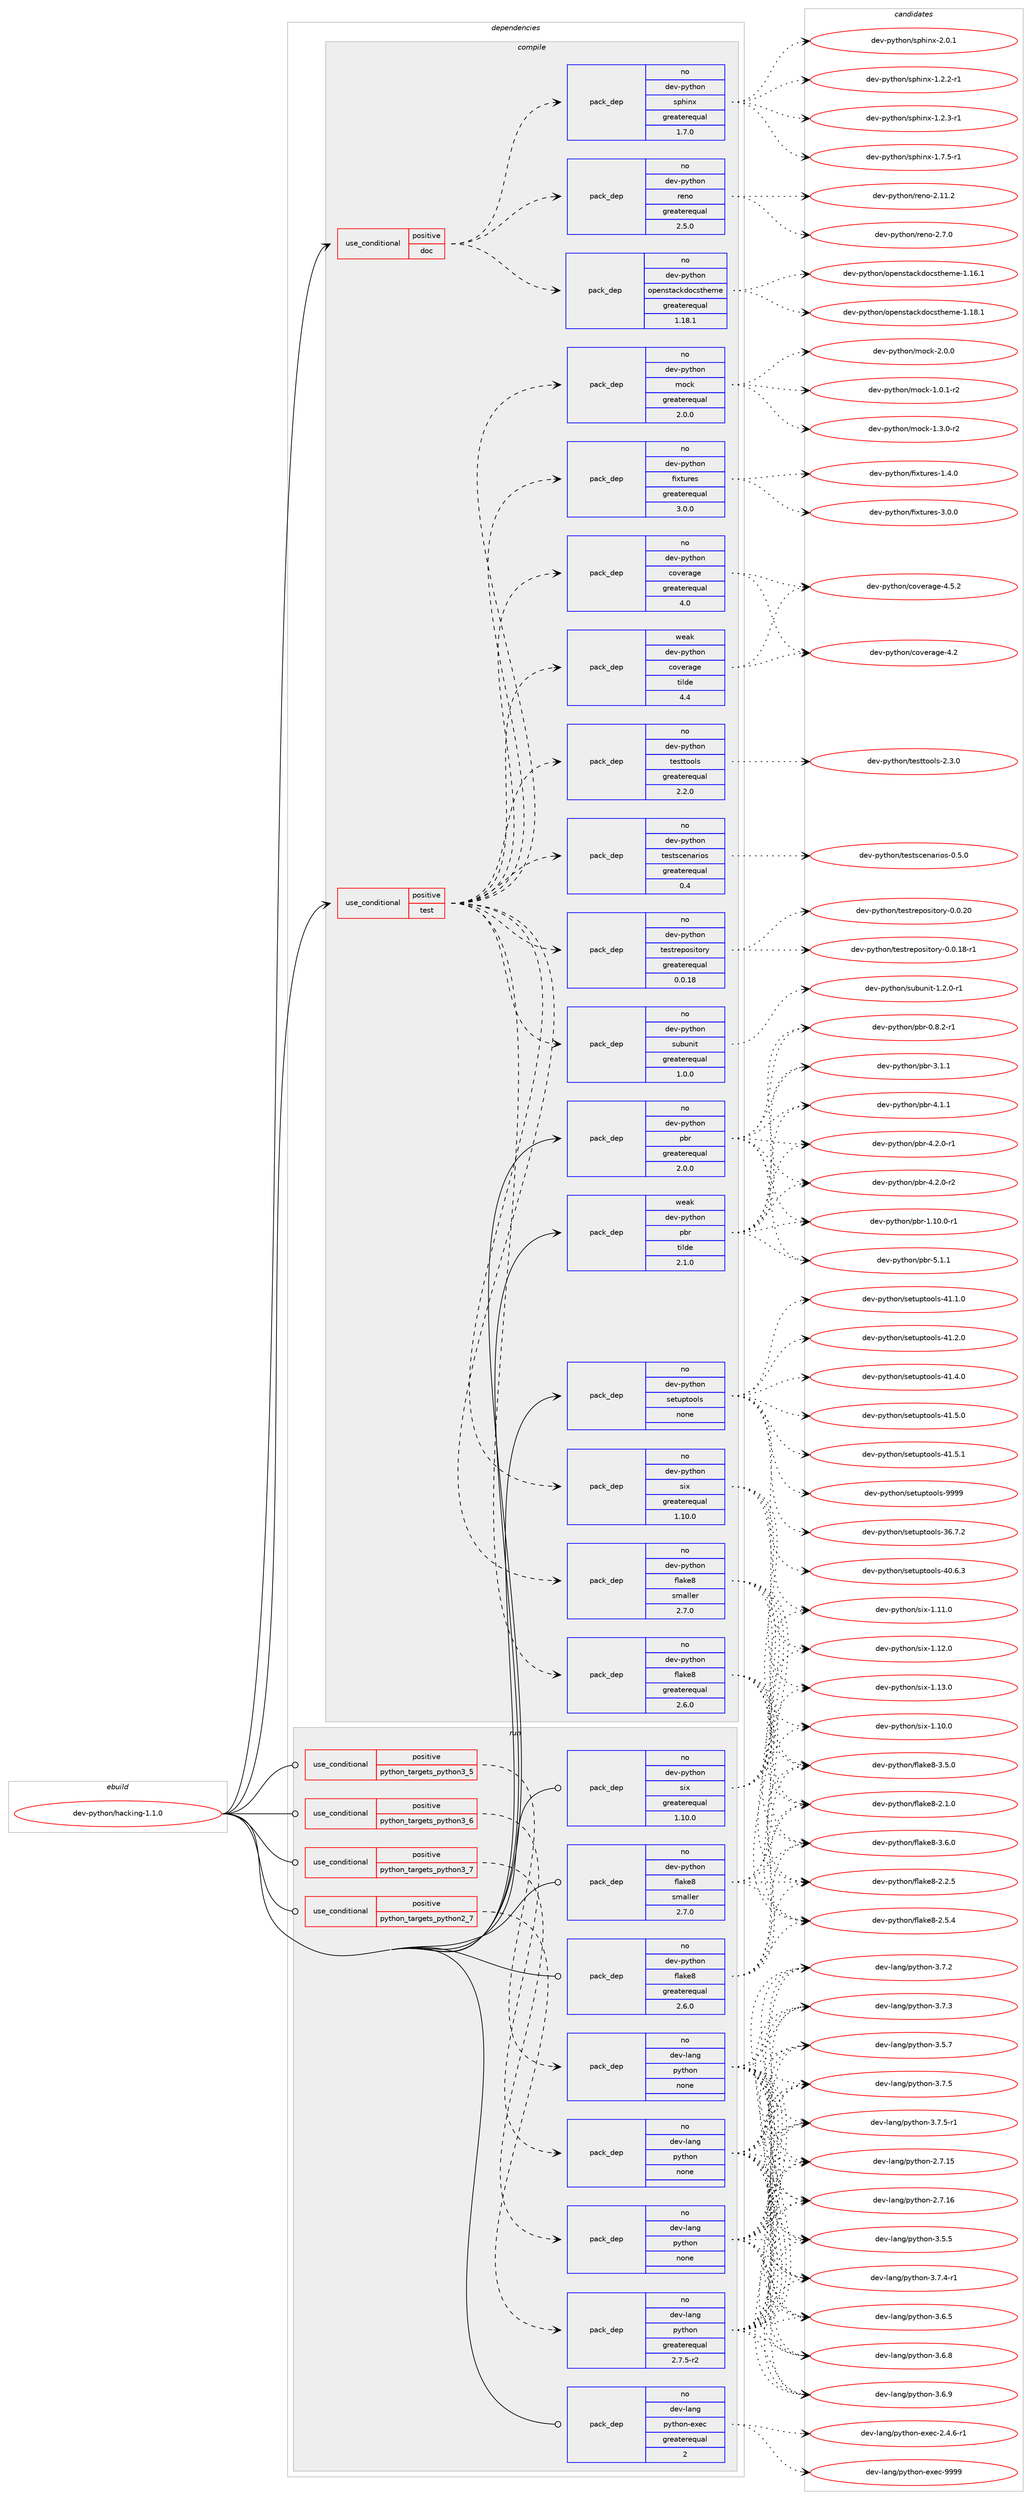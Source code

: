 digraph prolog {

# *************
# Graph options
# *************

newrank=true;
concentrate=true;
compound=true;
graph [rankdir=LR,fontname=Helvetica,fontsize=10,ranksep=1.5];#, ranksep=2.5, nodesep=0.2];
edge  [arrowhead=vee];
node  [fontname=Helvetica,fontsize=10];

# **********
# The ebuild
# **********

subgraph cluster_leftcol {
color=gray;
rank=same;
label=<<i>ebuild</i>>;
id [label="dev-python/hacking-1.1.0", color=red, width=4, href="../dev-python/hacking-1.1.0.svg"];
}

# ****************
# The dependencies
# ****************

subgraph cluster_midcol {
color=gray;
label=<<i>dependencies</i>>;
subgraph cluster_compile {
fillcolor="#eeeeee";
style=filled;
label=<<i>compile</i>>;
subgraph cond140422 {
dependency608217 [label=<<TABLE BORDER="0" CELLBORDER="1" CELLSPACING="0" CELLPADDING="4"><TR><TD ROWSPAN="3" CELLPADDING="10">use_conditional</TD></TR><TR><TD>positive</TD></TR><TR><TD>doc</TD></TR></TABLE>>, shape=none, color=red];
subgraph pack455996 {
dependency608218 [label=<<TABLE BORDER="0" CELLBORDER="1" CELLSPACING="0" CELLPADDING="4" WIDTH="220"><TR><TD ROWSPAN="6" CELLPADDING="30">pack_dep</TD></TR><TR><TD WIDTH="110">no</TD></TR><TR><TD>dev-python</TD></TR><TR><TD>sphinx</TD></TR><TR><TD>greaterequal</TD></TR><TR><TD>1.7.0</TD></TR></TABLE>>, shape=none, color=blue];
}
dependency608217:e -> dependency608218:w [weight=20,style="dashed",arrowhead="vee"];
subgraph pack455997 {
dependency608219 [label=<<TABLE BORDER="0" CELLBORDER="1" CELLSPACING="0" CELLPADDING="4" WIDTH="220"><TR><TD ROWSPAN="6" CELLPADDING="30">pack_dep</TD></TR><TR><TD WIDTH="110">no</TD></TR><TR><TD>dev-python</TD></TR><TR><TD>openstackdocstheme</TD></TR><TR><TD>greaterequal</TD></TR><TR><TD>1.18.1</TD></TR></TABLE>>, shape=none, color=blue];
}
dependency608217:e -> dependency608219:w [weight=20,style="dashed",arrowhead="vee"];
subgraph pack455998 {
dependency608220 [label=<<TABLE BORDER="0" CELLBORDER="1" CELLSPACING="0" CELLPADDING="4" WIDTH="220"><TR><TD ROWSPAN="6" CELLPADDING="30">pack_dep</TD></TR><TR><TD WIDTH="110">no</TD></TR><TR><TD>dev-python</TD></TR><TR><TD>reno</TD></TR><TR><TD>greaterequal</TD></TR><TR><TD>2.5.0</TD></TR></TABLE>>, shape=none, color=blue];
}
dependency608217:e -> dependency608220:w [weight=20,style="dashed",arrowhead="vee"];
}
id:e -> dependency608217:w [weight=20,style="solid",arrowhead="vee"];
subgraph cond140423 {
dependency608221 [label=<<TABLE BORDER="0" CELLBORDER="1" CELLSPACING="0" CELLPADDING="4"><TR><TD ROWSPAN="3" CELLPADDING="10">use_conditional</TD></TR><TR><TD>positive</TD></TR><TR><TD>test</TD></TR></TABLE>>, shape=none, color=red];
subgraph pack455999 {
dependency608222 [label=<<TABLE BORDER="0" CELLBORDER="1" CELLSPACING="0" CELLPADDING="4" WIDTH="220"><TR><TD ROWSPAN="6" CELLPADDING="30">pack_dep</TD></TR><TR><TD WIDTH="110">no</TD></TR><TR><TD>dev-python</TD></TR><TR><TD>coverage</TD></TR><TR><TD>greaterequal</TD></TR><TR><TD>4.0</TD></TR></TABLE>>, shape=none, color=blue];
}
dependency608221:e -> dependency608222:w [weight=20,style="dashed",arrowhead="vee"];
subgraph pack456000 {
dependency608223 [label=<<TABLE BORDER="0" CELLBORDER="1" CELLSPACING="0" CELLPADDING="4" WIDTH="220"><TR><TD ROWSPAN="6" CELLPADDING="30">pack_dep</TD></TR><TR><TD WIDTH="110">weak</TD></TR><TR><TD>dev-python</TD></TR><TR><TD>coverage</TD></TR><TR><TD>tilde</TD></TR><TR><TD>4.4</TD></TR></TABLE>>, shape=none, color=blue];
}
dependency608221:e -> dependency608223:w [weight=20,style="dashed",arrowhead="vee"];
subgraph pack456001 {
dependency608224 [label=<<TABLE BORDER="0" CELLBORDER="1" CELLSPACING="0" CELLPADDING="4" WIDTH="220"><TR><TD ROWSPAN="6" CELLPADDING="30">pack_dep</TD></TR><TR><TD WIDTH="110">no</TD></TR><TR><TD>dev-python</TD></TR><TR><TD>fixtures</TD></TR><TR><TD>greaterequal</TD></TR><TR><TD>3.0.0</TD></TR></TABLE>>, shape=none, color=blue];
}
dependency608221:e -> dependency608224:w [weight=20,style="dashed",arrowhead="vee"];
subgraph pack456002 {
dependency608225 [label=<<TABLE BORDER="0" CELLBORDER="1" CELLSPACING="0" CELLPADDING="4" WIDTH="220"><TR><TD ROWSPAN="6" CELLPADDING="30">pack_dep</TD></TR><TR><TD WIDTH="110">no</TD></TR><TR><TD>dev-python</TD></TR><TR><TD>mock</TD></TR><TR><TD>greaterequal</TD></TR><TR><TD>2.0.0</TD></TR></TABLE>>, shape=none, color=blue];
}
dependency608221:e -> dependency608225:w [weight=20,style="dashed",arrowhead="vee"];
subgraph pack456003 {
dependency608226 [label=<<TABLE BORDER="0" CELLBORDER="1" CELLSPACING="0" CELLPADDING="4" WIDTH="220"><TR><TD ROWSPAN="6" CELLPADDING="30">pack_dep</TD></TR><TR><TD WIDTH="110">no</TD></TR><TR><TD>dev-python</TD></TR><TR><TD>subunit</TD></TR><TR><TD>greaterequal</TD></TR><TR><TD>1.0.0</TD></TR></TABLE>>, shape=none, color=blue];
}
dependency608221:e -> dependency608226:w [weight=20,style="dashed",arrowhead="vee"];
subgraph pack456004 {
dependency608227 [label=<<TABLE BORDER="0" CELLBORDER="1" CELLSPACING="0" CELLPADDING="4" WIDTH="220"><TR><TD ROWSPAN="6" CELLPADDING="30">pack_dep</TD></TR><TR><TD WIDTH="110">no</TD></TR><TR><TD>dev-python</TD></TR><TR><TD>testrepository</TD></TR><TR><TD>greaterequal</TD></TR><TR><TD>0.0.18</TD></TR></TABLE>>, shape=none, color=blue];
}
dependency608221:e -> dependency608227:w [weight=20,style="dashed",arrowhead="vee"];
subgraph pack456005 {
dependency608228 [label=<<TABLE BORDER="0" CELLBORDER="1" CELLSPACING="0" CELLPADDING="4" WIDTH="220"><TR><TD ROWSPAN="6" CELLPADDING="30">pack_dep</TD></TR><TR><TD WIDTH="110">no</TD></TR><TR><TD>dev-python</TD></TR><TR><TD>testscenarios</TD></TR><TR><TD>greaterequal</TD></TR><TR><TD>0.4</TD></TR></TABLE>>, shape=none, color=blue];
}
dependency608221:e -> dependency608228:w [weight=20,style="dashed",arrowhead="vee"];
subgraph pack456006 {
dependency608229 [label=<<TABLE BORDER="0" CELLBORDER="1" CELLSPACING="0" CELLPADDING="4" WIDTH="220"><TR><TD ROWSPAN="6" CELLPADDING="30">pack_dep</TD></TR><TR><TD WIDTH="110">no</TD></TR><TR><TD>dev-python</TD></TR><TR><TD>testtools</TD></TR><TR><TD>greaterequal</TD></TR><TR><TD>2.2.0</TD></TR></TABLE>>, shape=none, color=blue];
}
dependency608221:e -> dependency608229:w [weight=20,style="dashed",arrowhead="vee"];
subgraph pack456007 {
dependency608230 [label=<<TABLE BORDER="0" CELLBORDER="1" CELLSPACING="0" CELLPADDING="4" WIDTH="220"><TR><TD ROWSPAN="6" CELLPADDING="30">pack_dep</TD></TR><TR><TD WIDTH="110">no</TD></TR><TR><TD>dev-python</TD></TR><TR><TD>flake8</TD></TR><TR><TD>greaterequal</TD></TR><TR><TD>2.6.0</TD></TR></TABLE>>, shape=none, color=blue];
}
dependency608221:e -> dependency608230:w [weight=20,style="dashed",arrowhead="vee"];
subgraph pack456008 {
dependency608231 [label=<<TABLE BORDER="0" CELLBORDER="1" CELLSPACING="0" CELLPADDING="4" WIDTH="220"><TR><TD ROWSPAN="6" CELLPADDING="30">pack_dep</TD></TR><TR><TD WIDTH="110">no</TD></TR><TR><TD>dev-python</TD></TR><TR><TD>flake8</TD></TR><TR><TD>smaller</TD></TR><TR><TD>2.7.0</TD></TR></TABLE>>, shape=none, color=blue];
}
dependency608221:e -> dependency608231:w [weight=20,style="dashed",arrowhead="vee"];
subgraph pack456009 {
dependency608232 [label=<<TABLE BORDER="0" CELLBORDER="1" CELLSPACING="0" CELLPADDING="4" WIDTH="220"><TR><TD ROWSPAN="6" CELLPADDING="30">pack_dep</TD></TR><TR><TD WIDTH="110">no</TD></TR><TR><TD>dev-python</TD></TR><TR><TD>six</TD></TR><TR><TD>greaterequal</TD></TR><TR><TD>1.10.0</TD></TR></TABLE>>, shape=none, color=blue];
}
dependency608221:e -> dependency608232:w [weight=20,style="dashed",arrowhead="vee"];
}
id:e -> dependency608221:w [weight=20,style="solid",arrowhead="vee"];
subgraph pack456010 {
dependency608233 [label=<<TABLE BORDER="0" CELLBORDER="1" CELLSPACING="0" CELLPADDING="4" WIDTH="220"><TR><TD ROWSPAN="6" CELLPADDING="30">pack_dep</TD></TR><TR><TD WIDTH="110">no</TD></TR><TR><TD>dev-python</TD></TR><TR><TD>pbr</TD></TR><TR><TD>greaterequal</TD></TR><TR><TD>2.0.0</TD></TR></TABLE>>, shape=none, color=blue];
}
id:e -> dependency608233:w [weight=20,style="solid",arrowhead="vee"];
subgraph pack456011 {
dependency608234 [label=<<TABLE BORDER="0" CELLBORDER="1" CELLSPACING="0" CELLPADDING="4" WIDTH="220"><TR><TD ROWSPAN="6" CELLPADDING="30">pack_dep</TD></TR><TR><TD WIDTH="110">no</TD></TR><TR><TD>dev-python</TD></TR><TR><TD>setuptools</TD></TR><TR><TD>none</TD></TR><TR><TD></TD></TR></TABLE>>, shape=none, color=blue];
}
id:e -> dependency608234:w [weight=20,style="solid",arrowhead="vee"];
subgraph pack456012 {
dependency608235 [label=<<TABLE BORDER="0" CELLBORDER="1" CELLSPACING="0" CELLPADDING="4" WIDTH="220"><TR><TD ROWSPAN="6" CELLPADDING="30">pack_dep</TD></TR><TR><TD WIDTH="110">weak</TD></TR><TR><TD>dev-python</TD></TR><TR><TD>pbr</TD></TR><TR><TD>tilde</TD></TR><TR><TD>2.1.0</TD></TR></TABLE>>, shape=none, color=blue];
}
id:e -> dependency608235:w [weight=20,style="solid",arrowhead="vee"];
}
subgraph cluster_compileandrun {
fillcolor="#eeeeee";
style=filled;
label=<<i>compile and run</i>>;
}
subgraph cluster_run {
fillcolor="#eeeeee";
style=filled;
label=<<i>run</i>>;
subgraph cond140424 {
dependency608236 [label=<<TABLE BORDER="0" CELLBORDER="1" CELLSPACING="0" CELLPADDING="4"><TR><TD ROWSPAN="3" CELLPADDING="10">use_conditional</TD></TR><TR><TD>positive</TD></TR><TR><TD>python_targets_python2_7</TD></TR></TABLE>>, shape=none, color=red];
subgraph pack456013 {
dependency608237 [label=<<TABLE BORDER="0" CELLBORDER="1" CELLSPACING="0" CELLPADDING="4" WIDTH="220"><TR><TD ROWSPAN="6" CELLPADDING="30">pack_dep</TD></TR><TR><TD WIDTH="110">no</TD></TR><TR><TD>dev-lang</TD></TR><TR><TD>python</TD></TR><TR><TD>greaterequal</TD></TR><TR><TD>2.7.5-r2</TD></TR></TABLE>>, shape=none, color=blue];
}
dependency608236:e -> dependency608237:w [weight=20,style="dashed",arrowhead="vee"];
}
id:e -> dependency608236:w [weight=20,style="solid",arrowhead="odot"];
subgraph cond140425 {
dependency608238 [label=<<TABLE BORDER="0" CELLBORDER="1" CELLSPACING="0" CELLPADDING="4"><TR><TD ROWSPAN="3" CELLPADDING="10">use_conditional</TD></TR><TR><TD>positive</TD></TR><TR><TD>python_targets_python3_5</TD></TR></TABLE>>, shape=none, color=red];
subgraph pack456014 {
dependency608239 [label=<<TABLE BORDER="0" CELLBORDER="1" CELLSPACING="0" CELLPADDING="4" WIDTH="220"><TR><TD ROWSPAN="6" CELLPADDING="30">pack_dep</TD></TR><TR><TD WIDTH="110">no</TD></TR><TR><TD>dev-lang</TD></TR><TR><TD>python</TD></TR><TR><TD>none</TD></TR><TR><TD></TD></TR></TABLE>>, shape=none, color=blue];
}
dependency608238:e -> dependency608239:w [weight=20,style="dashed",arrowhead="vee"];
}
id:e -> dependency608238:w [weight=20,style="solid",arrowhead="odot"];
subgraph cond140426 {
dependency608240 [label=<<TABLE BORDER="0" CELLBORDER="1" CELLSPACING="0" CELLPADDING="4"><TR><TD ROWSPAN="3" CELLPADDING="10">use_conditional</TD></TR><TR><TD>positive</TD></TR><TR><TD>python_targets_python3_6</TD></TR></TABLE>>, shape=none, color=red];
subgraph pack456015 {
dependency608241 [label=<<TABLE BORDER="0" CELLBORDER="1" CELLSPACING="0" CELLPADDING="4" WIDTH="220"><TR><TD ROWSPAN="6" CELLPADDING="30">pack_dep</TD></TR><TR><TD WIDTH="110">no</TD></TR><TR><TD>dev-lang</TD></TR><TR><TD>python</TD></TR><TR><TD>none</TD></TR><TR><TD></TD></TR></TABLE>>, shape=none, color=blue];
}
dependency608240:e -> dependency608241:w [weight=20,style="dashed",arrowhead="vee"];
}
id:e -> dependency608240:w [weight=20,style="solid",arrowhead="odot"];
subgraph cond140427 {
dependency608242 [label=<<TABLE BORDER="0" CELLBORDER="1" CELLSPACING="0" CELLPADDING="4"><TR><TD ROWSPAN="3" CELLPADDING="10">use_conditional</TD></TR><TR><TD>positive</TD></TR><TR><TD>python_targets_python3_7</TD></TR></TABLE>>, shape=none, color=red];
subgraph pack456016 {
dependency608243 [label=<<TABLE BORDER="0" CELLBORDER="1" CELLSPACING="0" CELLPADDING="4" WIDTH="220"><TR><TD ROWSPAN="6" CELLPADDING="30">pack_dep</TD></TR><TR><TD WIDTH="110">no</TD></TR><TR><TD>dev-lang</TD></TR><TR><TD>python</TD></TR><TR><TD>none</TD></TR><TR><TD></TD></TR></TABLE>>, shape=none, color=blue];
}
dependency608242:e -> dependency608243:w [weight=20,style="dashed",arrowhead="vee"];
}
id:e -> dependency608242:w [weight=20,style="solid",arrowhead="odot"];
subgraph pack456017 {
dependency608244 [label=<<TABLE BORDER="0" CELLBORDER="1" CELLSPACING="0" CELLPADDING="4" WIDTH="220"><TR><TD ROWSPAN="6" CELLPADDING="30">pack_dep</TD></TR><TR><TD WIDTH="110">no</TD></TR><TR><TD>dev-lang</TD></TR><TR><TD>python-exec</TD></TR><TR><TD>greaterequal</TD></TR><TR><TD>2</TD></TR></TABLE>>, shape=none, color=blue];
}
id:e -> dependency608244:w [weight=20,style="solid",arrowhead="odot"];
subgraph pack456018 {
dependency608245 [label=<<TABLE BORDER="0" CELLBORDER="1" CELLSPACING="0" CELLPADDING="4" WIDTH="220"><TR><TD ROWSPAN="6" CELLPADDING="30">pack_dep</TD></TR><TR><TD WIDTH="110">no</TD></TR><TR><TD>dev-python</TD></TR><TR><TD>flake8</TD></TR><TR><TD>greaterequal</TD></TR><TR><TD>2.6.0</TD></TR></TABLE>>, shape=none, color=blue];
}
id:e -> dependency608245:w [weight=20,style="solid",arrowhead="odot"];
subgraph pack456019 {
dependency608246 [label=<<TABLE BORDER="0" CELLBORDER="1" CELLSPACING="0" CELLPADDING="4" WIDTH="220"><TR><TD ROWSPAN="6" CELLPADDING="30">pack_dep</TD></TR><TR><TD WIDTH="110">no</TD></TR><TR><TD>dev-python</TD></TR><TR><TD>flake8</TD></TR><TR><TD>smaller</TD></TR><TR><TD>2.7.0</TD></TR></TABLE>>, shape=none, color=blue];
}
id:e -> dependency608246:w [weight=20,style="solid",arrowhead="odot"];
subgraph pack456020 {
dependency608247 [label=<<TABLE BORDER="0" CELLBORDER="1" CELLSPACING="0" CELLPADDING="4" WIDTH="220"><TR><TD ROWSPAN="6" CELLPADDING="30">pack_dep</TD></TR><TR><TD WIDTH="110">no</TD></TR><TR><TD>dev-python</TD></TR><TR><TD>six</TD></TR><TR><TD>greaterequal</TD></TR><TR><TD>1.10.0</TD></TR></TABLE>>, shape=none, color=blue];
}
id:e -> dependency608247:w [weight=20,style="solid",arrowhead="odot"];
}
}

# **************
# The candidates
# **************

subgraph cluster_choices {
rank=same;
color=gray;
label=<<i>candidates</i>>;

subgraph choice455996 {
color=black;
nodesep=1;
choice10010111845112121116104111110471151121041051101204549465046504511449 [label="dev-python/sphinx-1.2.2-r1", color=red, width=4,href="../dev-python/sphinx-1.2.2-r1.svg"];
choice10010111845112121116104111110471151121041051101204549465046514511449 [label="dev-python/sphinx-1.2.3-r1", color=red, width=4,href="../dev-python/sphinx-1.2.3-r1.svg"];
choice10010111845112121116104111110471151121041051101204549465546534511449 [label="dev-python/sphinx-1.7.5-r1", color=red, width=4,href="../dev-python/sphinx-1.7.5-r1.svg"];
choice1001011184511212111610411111047115112104105110120455046484649 [label="dev-python/sphinx-2.0.1", color=red, width=4,href="../dev-python/sphinx-2.0.1.svg"];
dependency608218:e -> choice10010111845112121116104111110471151121041051101204549465046504511449:w [style=dotted,weight="100"];
dependency608218:e -> choice10010111845112121116104111110471151121041051101204549465046514511449:w [style=dotted,weight="100"];
dependency608218:e -> choice10010111845112121116104111110471151121041051101204549465546534511449:w [style=dotted,weight="100"];
dependency608218:e -> choice1001011184511212111610411111047115112104105110120455046484649:w [style=dotted,weight="100"];
}
subgraph choice455997 {
color=black;
nodesep=1;
choice100101118451121211161041111104711111210111011511697991071001119911511610410110910145494649544649 [label="dev-python/openstackdocstheme-1.16.1", color=red, width=4,href="../dev-python/openstackdocstheme-1.16.1.svg"];
choice100101118451121211161041111104711111210111011511697991071001119911511610410110910145494649564649 [label="dev-python/openstackdocstheme-1.18.1", color=red, width=4,href="../dev-python/openstackdocstheme-1.18.1.svg"];
dependency608219:e -> choice100101118451121211161041111104711111210111011511697991071001119911511610410110910145494649544649:w [style=dotted,weight="100"];
dependency608219:e -> choice100101118451121211161041111104711111210111011511697991071001119911511610410110910145494649564649:w [style=dotted,weight="100"];
}
subgraph choice455998 {
color=black;
nodesep=1;
choice100101118451121211161041111104711410111011145504649494650 [label="dev-python/reno-2.11.2", color=red, width=4,href="../dev-python/reno-2.11.2.svg"];
choice1001011184511212111610411111047114101110111455046554648 [label="dev-python/reno-2.7.0", color=red, width=4,href="../dev-python/reno-2.7.0.svg"];
dependency608220:e -> choice100101118451121211161041111104711410111011145504649494650:w [style=dotted,weight="100"];
dependency608220:e -> choice1001011184511212111610411111047114101110111455046554648:w [style=dotted,weight="100"];
}
subgraph choice455999 {
color=black;
nodesep=1;
choice1001011184511212111610411111047991111181011149710310145524650 [label="dev-python/coverage-4.2", color=red, width=4,href="../dev-python/coverage-4.2.svg"];
choice10010111845112121116104111110479911111810111497103101455246534650 [label="dev-python/coverage-4.5.2", color=red, width=4,href="../dev-python/coverage-4.5.2.svg"];
dependency608222:e -> choice1001011184511212111610411111047991111181011149710310145524650:w [style=dotted,weight="100"];
dependency608222:e -> choice10010111845112121116104111110479911111810111497103101455246534650:w [style=dotted,weight="100"];
}
subgraph choice456000 {
color=black;
nodesep=1;
choice1001011184511212111610411111047991111181011149710310145524650 [label="dev-python/coverage-4.2", color=red, width=4,href="../dev-python/coverage-4.2.svg"];
choice10010111845112121116104111110479911111810111497103101455246534650 [label="dev-python/coverage-4.5.2", color=red, width=4,href="../dev-python/coverage-4.5.2.svg"];
dependency608223:e -> choice1001011184511212111610411111047991111181011149710310145524650:w [style=dotted,weight="100"];
dependency608223:e -> choice10010111845112121116104111110479911111810111497103101455246534650:w [style=dotted,weight="100"];
}
subgraph choice456001 {
color=black;
nodesep=1;
choice1001011184511212111610411111047102105120116117114101115454946524648 [label="dev-python/fixtures-1.4.0", color=red, width=4,href="../dev-python/fixtures-1.4.0.svg"];
choice1001011184511212111610411111047102105120116117114101115455146484648 [label="dev-python/fixtures-3.0.0", color=red, width=4,href="../dev-python/fixtures-3.0.0.svg"];
dependency608224:e -> choice1001011184511212111610411111047102105120116117114101115454946524648:w [style=dotted,weight="100"];
dependency608224:e -> choice1001011184511212111610411111047102105120116117114101115455146484648:w [style=dotted,weight="100"];
}
subgraph choice456002 {
color=black;
nodesep=1;
choice1001011184511212111610411111047109111991074549464846494511450 [label="dev-python/mock-1.0.1-r2", color=red, width=4,href="../dev-python/mock-1.0.1-r2.svg"];
choice1001011184511212111610411111047109111991074549465146484511450 [label="dev-python/mock-1.3.0-r2", color=red, width=4,href="../dev-python/mock-1.3.0-r2.svg"];
choice100101118451121211161041111104710911199107455046484648 [label="dev-python/mock-2.0.0", color=red, width=4,href="../dev-python/mock-2.0.0.svg"];
dependency608225:e -> choice1001011184511212111610411111047109111991074549464846494511450:w [style=dotted,weight="100"];
dependency608225:e -> choice1001011184511212111610411111047109111991074549465146484511450:w [style=dotted,weight="100"];
dependency608225:e -> choice100101118451121211161041111104710911199107455046484648:w [style=dotted,weight="100"];
}
subgraph choice456003 {
color=black;
nodesep=1;
choice1001011184511212111610411111047115117981171101051164549465046484511449 [label="dev-python/subunit-1.2.0-r1", color=red, width=4,href="../dev-python/subunit-1.2.0-r1.svg"];
dependency608226:e -> choice1001011184511212111610411111047115117981171101051164549465046484511449:w [style=dotted,weight="100"];
}
subgraph choice456004 {
color=black;
nodesep=1;
choice1001011184511212111610411111047116101115116114101112111115105116111114121454846484649564511449 [label="dev-python/testrepository-0.0.18-r1", color=red, width=4,href="../dev-python/testrepository-0.0.18-r1.svg"];
choice100101118451121211161041111104711610111511611410111211111510511611111412145484648465048 [label="dev-python/testrepository-0.0.20", color=red, width=4,href="../dev-python/testrepository-0.0.20.svg"];
dependency608227:e -> choice1001011184511212111610411111047116101115116114101112111115105116111114121454846484649564511449:w [style=dotted,weight="100"];
dependency608227:e -> choice100101118451121211161041111104711610111511611410111211111510511611111412145484648465048:w [style=dotted,weight="100"];
}
subgraph choice456005 {
color=black;
nodesep=1;
choice10010111845112121116104111110471161011151161159910111097114105111115454846534648 [label="dev-python/testscenarios-0.5.0", color=red, width=4,href="../dev-python/testscenarios-0.5.0.svg"];
dependency608228:e -> choice10010111845112121116104111110471161011151161159910111097114105111115454846534648:w [style=dotted,weight="100"];
}
subgraph choice456006 {
color=black;
nodesep=1;
choice1001011184511212111610411111047116101115116116111111108115455046514648 [label="dev-python/testtools-2.3.0", color=red, width=4,href="../dev-python/testtools-2.3.0.svg"];
dependency608229:e -> choice1001011184511212111610411111047116101115116116111111108115455046514648:w [style=dotted,weight="100"];
}
subgraph choice456007 {
color=black;
nodesep=1;
choice10010111845112121116104111110471021089710710156455046494648 [label="dev-python/flake8-2.1.0", color=red, width=4,href="../dev-python/flake8-2.1.0.svg"];
choice10010111845112121116104111110471021089710710156455046504653 [label="dev-python/flake8-2.2.5", color=red, width=4,href="../dev-python/flake8-2.2.5.svg"];
choice10010111845112121116104111110471021089710710156455046534652 [label="dev-python/flake8-2.5.4", color=red, width=4,href="../dev-python/flake8-2.5.4.svg"];
choice10010111845112121116104111110471021089710710156455146534648 [label="dev-python/flake8-3.5.0", color=red, width=4,href="../dev-python/flake8-3.5.0.svg"];
choice10010111845112121116104111110471021089710710156455146544648 [label="dev-python/flake8-3.6.0", color=red, width=4,href="../dev-python/flake8-3.6.0.svg"];
dependency608230:e -> choice10010111845112121116104111110471021089710710156455046494648:w [style=dotted,weight="100"];
dependency608230:e -> choice10010111845112121116104111110471021089710710156455046504653:w [style=dotted,weight="100"];
dependency608230:e -> choice10010111845112121116104111110471021089710710156455046534652:w [style=dotted,weight="100"];
dependency608230:e -> choice10010111845112121116104111110471021089710710156455146534648:w [style=dotted,weight="100"];
dependency608230:e -> choice10010111845112121116104111110471021089710710156455146544648:w [style=dotted,weight="100"];
}
subgraph choice456008 {
color=black;
nodesep=1;
choice10010111845112121116104111110471021089710710156455046494648 [label="dev-python/flake8-2.1.0", color=red, width=4,href="../dev-python/flake8-2.1.0.svg"];
choice10010111845112121116104111110471021089710710156455046504653 [label="dev-python/flake8-2.2.5", color=red, width=4,href="../dev-python/flake8-2.2.5.svg"];
choice10010111845112121116104111110471021089710710156455046534652 [label="dev-python/flake8-2.5.4", color=red, width=4,href="../dev-python/flake8-2.5.4.svg"];
choice10010111845112121116104111110471021089710710156455146534648 [label="dev-python/flake8-3.5.0", color=red, width=4,href="../dev-python/flake8-3.5.0.svg"];
choice10010111845112121116104111110471021089710710156455146544648 [label="dev-python/flake8-3.6.0", color=red, width=4,href="../dev-python/flake8-3.6.0.svg"];
dependency608231:e -> choice10010111845112121116104111110471021089710710156455046494648:w [style=dotted,weight="100"];
dependency608231:e -> choice10010111845112121116104111110471021089710710156455046504653:w [style=dotted,weight="100"];
dependency608231:e -> choice10010111845112121116104111110471021089710710156455046534652:w [style=dotted,weight="100"];
dependency608231:e -> choice10010111845112121116104111110471021089710710156455146534648:w [style=dotted,weight="100"];
dependency608231:e -> choice10010111845112121116104111110471021089710710156455146544648:w [style=dotted,weight="100"];
}
subgraph choice456009 {
color=black;
nodesep=1;
choice100101118451121211161041111104711510512045494649484648 [label="dev-python/six-1.10.0", color=red, width=4,href="../dev-python/six-1.10.0.svg"];
choice100101118451121211161041111104711510512045494649494648 [label="dev-python/six-1.11.0", color=red, width=4,href="../dev-python/six-1.11.0.svg"];
choice100101118451121211161041111104711510512045494649504648 [label="dev-python/six-1.12.0", color=red, width=4,href="../dev-python/six-1.12.0.svg"];
choice100101118451121211161041111104711510512045494649514648 [label="dev-python/six-1.13.0", color=red, width=4,href="../dev-python/six-1.13.0.svg"];
dependency608232:e -> choice100101118451121211161041111104711510512045494649484648:w [style=dotted,weight="100"];
dependency608232:e -> choice100101118451121211161041111104711510512045494649494648:w [style=dotted,weight="100"];
dependency608232:e -> choice100101118451121211161041111104711510512045494649504648:w [style=dotted,weight="100"];
dependency608232:e -> choice100101118451121211161041111104711510512045494649514648:w [style=dotted,weight="100"];
}
subgraph choice456010 {
color=black;
nodesep=1;
choice1001011184511212111610411111047112981144548465646504511449 [label="dev-python/pbr-0.8.2-r1", color=red, width=4,href="../dev-python/pbr-0.8.2-r1.svg"];
choice100101118451121211161041111104711298114454946494846484511449 [label="dev-python/pbr-1.10.0-r1", color=red, width=4,href="../dev-python/pbr-1.10.0-r1.svg"];
choice100101118451121211161041111104711298114455146494649 [label="dev-python/pbr-3.1.1", color=red, width=4,href="../dev-python/pbr-3.1.1.svg"];
choice100101118451121211161041111104711298114455246494649 [label="dev-python/pbr-4.1.1", color=red, width=4,href="../dev-python/pbr-4.1.1.svg"];
choice1001011184511212111610411111047112981144552465046484511449 [label="dev-python/pbr-4.2.0-r1", color=red, width=4,href="../dev-python/pbr-4.2.0-r1.svg"];
choice1001011184511212111610411111047112981144552465046484511450 [label="dev-python/pbr-4.2.0-r2", color=red, width=4,href="../dev-python/pbr-4.2.0-r2.svg"];
choice100101118451121211161041111104711298114455346494649 [label="dev-python/pbr-5.1.1", color=red, width=4,href="../dev-python/pbr-5.1.1.svg"];
dependency608233:e -> choice1001011184511212111610411111047112981144548465646504511449:w [style=dotted,weight="100"];
dependency608233:e -> choice100101118451121211161041111104711298114454946494846484511449:w [style=dotted,weight="100"];
dependency608233:e -> choice100101118451121211161041111104711298114455146494649:w [style=dotted,weight="100"];
dependency608233:e -> choice100101118451121211161041111104711298114455246494649:w [style=dotted,weight="100"];
dependency608233:e -> choice1001011184511212111610411111047112981144552465046484511449:w [style=dotted,weight="100"];
dependency608233:e -> choice1001011184511212111610411111047112981144552465046484511450:w [style=dotted,weight="100"];
dependency608233:e -> choice100101118451121211161041111104711298114455346494649:w [style=dotted,weight="100"];
}
subgraph choice456011 {
color=black;
nodesep=1;
choice100101118451121211161041111104711510111611711211611111110811545515446554650 [label="dev-python/setuptools-36.7.2", color=red, width=4,href="../dev-python/setuptools-36.7.2.svg"];
choice100101118451121211161041111104711510111611711211611111110811545524846544651 [label="dev-python/setuptools-40.6.3", color=red, width=4,href="../dev-python/setuptools-40.6.3.svg"];
choice100101118451121211161041111104711510111611711211611111110811545524946494648 [label="dev-python/setuptools-41.1.0", color=red, width=4,href="../dev-python/setuptools-41.1.0.svg"];
choice100101118451121211161041111104711510111611711211611111110811545524946504648 [label="dev-python/setuptools-41.2.0", color=red, width=4,href="../dev-python/setuptools-41.2.0.svg"];
choice100101118451121211161041111104711510111611711211611111110811545524946524648 [label="dev-python/setuptools-41.4.0", color=red, width=4,href="../dev-python/setuptools-41.4.0.svg"];
choice100101118451121211161041111104711510111611711211611111110811545524946534648 [label="dev-python/setuptools-41.5.0", color=red, width=4,href="../dev-python/setuptools-41.5.0.svg"];
choice100101118451121211161041111104711510111611711211611111110811545524946534649 [label="dev-python/setuptools-41.5.1", color=red, width=4,href="../dev-python/setuptools-41.5.1.svg"];
choice10010111845112121116104111110471151011161171121161111111081154557575757 [label="dev-python/setuptools-9999", color=red, width=4,href="../dev-python/setuptools-9999.svg"];
dependency608234:e -> choice100101118451121211161041111104711510111611711211611111110811545515446554650:w [style=dotted,weight="100"];
dependency608234:e -> choice100101118451121211161041111104711510111611711211611111110811545524846544651:w [style=dotted,weight="100"];
dependency608234:e -> choice100101118451121211161041111104711510111611711211611111110811545524946494648:w [style=dotted,weight="100"];
dependency608234:e -> choice100101118451121211161041111104711510111611711211611111110811545524946504648:w [style=dotted,weight="100"];
dependency608234:e -> choice100101118451121211161041111104711510111611711211611111110811545524946524648:w [style=dotted,weight="100"];
dependency608234:e -> choice100101118451121211161041111104711510111611711211611111110811545524946534648:w [style=dotted,weight="100"];
dependency608234:e -> choice100101118451121211161041111104711510111611711211611111110811545524946534649:w [style=dotted,weight="100"];
dependency608234:e -> choice10010111845112121116104111110471151011161171121161111111081154557575757:w [style=dotted,weight="100"];
}
subgraph choice456012 {
color=black;
nodesep=1;
choice1001011184511212111610411111047112981144548465646504511449 [label="dev-python/pbr-0.8.2-r1", color=red, width=4,href="../dev-python/pbr-0.8.2-r1.svg"];
choice100101118451121211161041111104711298114454946494846484511449 [label="dev-python/pbr-1.10.0-r1", color=red, width=4,href="../dev-python/pbr-1.10.0-r1.svg"];
choice100101118451121211161041111104711298114455146494649 [label="dev-python/pbr-3.1.1", color=red, width=4,href="../dev-python/pbr-3.1.1.svg"];
choice100101118451121211161041111104711298114455246494649 [label="dev-python/pbr-4.1.1", color=red, width=4,href="../dev-python/pbr-4.1.1.svg"];
choice1001011184511212111610411111047112981144552465046484511449 [label="dev-python/pbr-4.2.0-r1", color=red, width=4,href="../dev-python/pbr-4.2.0-r1.svg"];
choice1001011184511212111610411111047112981144552465046484511450 [label="dev-python/pbr-4.2.0-r2", color=red, width=4,href="../dev-python/pbr-4.2.0-r2.svg"];
choice100101118451121211161041111104711298114455346494649 [label="dev-python/pbr-5.1.1", color=red, width=4,href="../dev-python/pbr-5.1.1.svg"];
dependency608235:e -> choice1001011184511212111610411111047112981144548465646504511449:w [style=dotted,weight="100"];
dependency608235:e -> choice100101118451121211161041111104711298114454946494846484511449:w [style=dotted,weight="100"];
dependency608235:e -> choice100101118451121211161041111104711298114455146494649:w [style=dotted,weight="100"];
dependency608235:e -> choice100101118451121211161041111104711298114455246494649:w [style=dotted,weight="100"];
dependency608235:e -> choice1001011184511212111610411111047112981144552465046484511449:w [style=dotted,weight="100"];
dependency608235:e -> choice1001011184511212111610411111047112981144552465046484511450:w [style=dotted,weight="100"];
dependency608235:e -> choice100101118451121211161041111104711298114455346494649:w [style=dotted,weight="100"];
}
subgraph choice456013 {
color=black;
nodesep=1;
choice10010111845108971101034711212111610411111045504655464953 [label="dev-lang/python-2.7.15", color=red, width=4,href="../dev-lang/python-2.7.15.svg"];
choice10010111845108971101034711212111610411111045504655464954 [label="dev-lang/python-2.7.16", color=red, width=4,href="../dev-lang/python-2.7.16.svg"];
choice100101118451089711010347112121116104111110455146534653 [label="dev-lang/python-3.5.5", color=red, width=4,href="../dev-lang/python-3.5.5.svg"];
choice100101118451089711010347112121116104111110455146534655 [label="dev-lang/python-3.5.7", color=red, width=4,href="../dev-lang/python-3.5.7.svg"];
choice100101118451089711010347112121116104111110455146544653 [label="dev-lang/python-3.6.5", color=red, width=4,href="../dev-lang/python-3.6.5.svg"];
choice100101118451089711010347112121116104111110455146544656 [label="dev-lang/python-3.6.8", color=red, width=4,href="../dev-lang/python-3.6.8.svg"];
choice100101118451089711010347112121116104111110455146544657 [label="dev-lang/python-3.6.9", color=red, width=4,href="../dev-lang/python-3.6.9.svg"];
choice100101118451089711010347112121116104111110455146554650 [label="dev-lang/python-3.7.2", color=red, width=4,href="../dev-lang/python-3.7.2.svg"];
choice100101118451089711010347112121116104111110455146554651 [label="dev-lang/python-3.7.3", color=red, width=4,href="../dev-lang/python-3.7.3.svg"];
choice1001011184510897110103471121211161041111104551465546524511449 [label="dev-lang/python-3.7.4-r1", color=red, width=4,href="../dev-lang/python-3.7.4-r1.svg"];
choice100101118451089711010347112121116104111110455146554653 [label="dev-lang/python-3.7.5", color=red, width=4,href="../dev-lang/python-3.7.5.svg"];
choice1001011184510897110103471121211161041111104551465546534511449 [label="dev-lang/python-3.7.5-r1", color=red, width=4,href="../dev-lang/python-3.7.5-r1.svg"];
dependency608237:e -> choice10010111845108971101034711212111610411111045504655464953:w [style=dotted,weight="100"];
dependency608237:e -> choice10010111845108971101034711212111610411111045504655464954:w [style=dotted,weight="100"];
dependency608237:e -> choice100101118451089711010347112121116104111110455146534653:w [style=dotted,weight="100"];
dependency608237:e -> choice100101118451089711010347112121116104111110455146534655:w [style=dotted,weight="100"];
dependency608237:e -> choice100101118451089711010347112121116104111110455146544653:w [style=dotted,weight="100"];
dependency608237:e -> choice100101118451089711010347112121116104111110455146544656:w [style=dotted,weight="100"];
dependency608237:e -> choice100101118451089711010347112121116104111110455146544657:w [style=dotted,weight="100"];
dependency608237:e -> choice100101118451089711010347112121116104111110455146554650:w [style=dotted,weight="100"];
dependency608237:e -> choice100101118451089711010347112121116104111110455146554651:w [style=dotted,weight="100"];
dependency608237:e -> choice1001011184510897110103471121211161041111104551465546524511449:w [style=dotted,weight="100"];
dependency608237:e -> choice100101118451089711010347112121116104111110455146554653:w [style=dotted,weight="100"];
dependency608237:e -> choice1001011184510897110103471121211161041111104551465546534511449:w [style=dotted,weight="100"];
}
subgraph choice456014 {
color=black;
nodesep=1;
choice10010111845108971101034711212111610411111045504655464953 [label="dev-lang/python-2.7.15", color=red, width=4,href="../dev-lang/python-2.7.15.svg"];
choice10010111845108971101034711212111610411111045504655464954 [label="dev-lang/python-2.7.16", color=red, width=4,href="../dev-lang/python-2.7.16.svg"];
choice100101118451089711010347112121116104111110455146534653 [label="dev-lang/python-3.5.5", color=red, width=4,href="../dev-lang/python-3.5.5.svg"];
choice100101118451089711010347112121116104111110455146534655 [label="dev-lang/python-3.5.7", color=red, width=4,href="../dev-lang/python-3.5.7.svg"];
choice100101118451089711010347112121116104111110455146544653 [label="dev-lang/python-3.6.5", color=red, width=4,href="../dev-lang/python-3.6.5.svg"];
choice100101118451089711010347112121116104111110455146544656 [label="dev-lang/python-3.6.8", color=red, width=4,href="../dev-lang/python-3.6.8.svg"];
choice100101118451089711010347112121116104111110455146544657 [label="dev-lang/python-3.6.9", color=red, width=4,href="../dev-lang/python-3.6.9.svg"];
choice100101118451089711010347112121116104111110455146554650 [label="dev-lang/python-3.7.2", color=red, width=4,href="../dev-lang/python-3.7.2.svg"];
choice100101118451089711010347112121116104111110455146554651 [label="dev-lang/python-3.7.3", color=red, width=4,href="../dev-lang/python-3.7.3.svg"];
choice1001011184510897110103471121211161041111104551465546524511449 [label="dev-lang/python-3.7.4-r1", color=red, width=4,href="../dev-lang/python-3.7.4-r1.svg"];
choice100101118451089711010347112121116104111110455146554653 [label="dev-lang/python-3.7.5", color=red, width=4,href="../dev-lang/python-3.7.5.svg"];
choice1001011184510897110103471121211161041111104551465546534511449 [label="dev-lang/python-3.7.5-r1", color=red, width=4,href="../dev-lang/python-3.7.5-r1.svg"];
dependency608239:e -> choice10010111845108971101034711212111610411111045504655464953:w [style=dotted,weight="100"];
dependency608239:e -> choice10010111845108971101034711212111610411111045504655464954:w [style=dotted,weight="100"];
dependency608239:e -> choice100101118451089711010347112121116104111110455146534653:w [style=dotted,weight="100"];
dependency608239:e -> choice100101118451089711010347112121116104111110455146534655:w [style=dotted,weight="100"];
dependency608239:e -> choice100101118451089711010347112121116104111110455146544653:w [style=dotted,weight="100"];
dependency608239:e -> choice100101118451089711010347112121116104111110455146544656:w [style=dotted,weight="100"];
dependency608239:e -> choice100101118451089711010347112121116104111110455146544657:w [style=dotted,weight="100"];
dependency608239:e -> choice100101118451089711010347112121116104111110455146554650:w [style=dotted,weight="100"];
dependency608239:e -> choice100101118451089711010347112121116104111110455146554651:w [style=dotted,weight="100"];
dependency608239:e -> choice1001011184510897110103471121211161041111104551465546524511449:w [style=dotted,weight="100"];
dependency608239:e -> choice100101118451089711010347112121116104111110455146554653:w [style=dotted,weight="100"];
dependency608239:e -> choice1001011184510897110103471121211161041111104551465546534511449:w [style=dotted,weight="100"];
}
subgraph choice456015 {
color=black;
nodesep=1;
choice10010111845108971101034711212111610411111045504655464953 [label="dev-lang/python-2.7.15", color=red, width=4,href="../dev-lang/python-2.7.15.svg"];
choice10010111845108971101034711212111610411111045504655464954 [label="dev-lang/python-2.7.16", color=red, width=4,href="../dev-lang/python-2.7.16.svg"];
choice100101118451089711010347112121116104111110455146534653 [label="dev-lang/python-3.5.5", color=red, width=4,href="../dev-lang/python-3.5.5.svg"];
choice100101118451089711010347112121116104111110455146534655 [label="dev-lang/python-3.5.7", color=red, width=4,href="../dev-lang/python-3.5.7.svg"];
choice100101118451089711010347112121116104111110455146544653 [label="dev-lang/python-3.6.5", color=red, width=4,href="../dev-lang/python-3.6.5.svg"];
choice100101118451089711010347112121116104111110455146544656 [label="dev-lang/python-3.6.8", color=red, width=4,href="../dev-lang/python-3.6.8.svg"];
choice100101118451089711010347112121116104111110455146544657 [label="dev-lang/python-3.6.9", color=red, width=4,href="../dev-lang/python-3.6.9.svg"];
choice100101118451089711010347112121116104111110455146554650 [label="dev-lang/python-3.7.2", color=red, width=4,href="../dev-lang/python-3.7.2.svg"];
choice100101118451089711010347112121116104111110455146554651 [label="dev-lang/python-3.7.3", color=red, width=4,href="../dev-lang/python-3.7.3.svg"];
choice1001011184510897110103471121211161041111104551465546524511449 [label="dev-lang/python-3.7.4-r1", color=red, width=4,href="../dev-lang/python-3.7.4-r1.svg"];
choice100101118451089711010347112121116104111110455146554653 [label="dev-lang/python-3.7.5", color=red, width=4,href="../dev-lang/python-3.7.5.svg"];
choice1001011184510897110103471121211161041111104551465546534511449 [label="dev-lang/python-3.7.5-r1", color=red, width=4,href="../dev-lang/python-3.7.5-r1.svg"];
dependency608241:e -> choice10010111845108971101034711212111610411111045504655464953:w [style=dotted,weight="100"];
dependency608241:e -> choice10010111845108971101034711212111610411111045504655464954:w [style=dotted,weight="100"];
dependency608241:e -> choice100101118451089711010347112121116104111110455146534653:w [style=dotted,weight="100"];
dependency608241:e -> choice100101118451089711010347112121116104111110455146534655:w [style=dotted,weight="100"];
dependency608241:e -> choice100101118451089711010347112121116104111110455146544653:w [style=dotted,weight="100"];
dependency608241:e -> choice100101118451089711010347112121116104111110455146544656:w [style=dotted,weight="100"];
dependency608241:e -> choice100101118451089711010347112121116104111110455146544657:w [style=dotted,weight="100"];
dependency608241:e -> choice100101118451089711010347112121116104111110455146554650:w [style=dotted,weight="100"];
dependency608241:e -> choice100101118451089711010347112121116104111110455146554651:w [style=dotted,weight="100"];
dependency608241:e -> choice1001011184510897110103471121211161041111104551465546524511449:w [style=dotted,weight="100"];
dependency608241:e -> choice100101118451089711010347112121116104111110455146554653:w [style=dotted,weight="100"];
dependency608241:e -> choice1001011184510897110103471121211161041111104551465546534511449:w [style=dotted,weight="100"];
}
subgraph choice456016 {
color=black;
nodesep=1;
choice10010111845108971101034711212111610411111045504655464953 [label="dev-lang/python-2.7.15", color=red, width=4,href="../dev-lang/python-2.7.15.svg"];
choice10010111845108971101034711212111610411111045504655464954 [label="dev-lang/python-2.7.16", color=red, width=4,href="../dev-lang/python-2.7.16.svg"];
choice100101118451089711010347112121116104111110455146534653 [label="dev-lang/python-3.5.5", color=red, width=4,href="../dev-lang/python-3.5.5.svg"];
choice100101118451089711010347112121116104111110455146534655 [label="dev-lang/python-3.5.7", color=red, width=4,href="../dev-lang/python-3.5.7.svg"];
choice100101118451089711010347112121116104111110455146544653 [label="dev-lang/python-3.6.5", color=red, width=4,href="../dev-lang/python-3.6.5.svg"];
choice100101118451089711010347112121116104111110455146544656 [label="dev-lang/python-3.6.8", color=red, width=4,href="../dev-lang/python-3.6.8.svg"];
choice100101118451089711010347112121116104111110455146544657 [label="dev-lang/python-3.6.9", color=red, width=4,href="../dev-lang/python-3.6.9.svg"];
choice100101118451089711010347112121116104111110455146554650 [label="dev-lang/python-3.7.2", color=red, width=4,href="../dev-lang/python-3.7.2.svg"];
choice100101118451089711010347112121116104111110455146554651 [label="dev-lang/python-3.7.3", color=red, width=4,href="../dev-lang/python-3.7.3.svg"];
choice1001011184510897110103471121211161041111104551465546524511449 [label="dev-lang/python-3.7.4-r1", color=red, width=4,href="../dev-lang/python-3.7.4-r1.svg"];
choice100101118451089711010347112121116104111110455146554653 [label="dev-lang/python-3.7.5", color=red, width=4,href="../dev-lang/python-3.7.5.svg"];
choice1001011184510897110103471121211161041111104551465546534511449 [label="dev-lang/python-3.7.5-r1", color=red, width=4,href="../dev-lang/python-3.7.5-r1.svg"];
dependency608243:e -> choice10010111845108971101034711212111610411111045504655464953:w [style=dotted,weight="100"];
dependency608243:e -> choice10010111845108971101034711212111610411111045504655464954:w [style=dotted,weight="100"];
dependency608243:e -> choice100101118451089711010347112121116104111110455146534653:w [style=dotted,weight="100"];
dependency608243:e -> choice100101118451089711010347112121116104111110455146534655:w [style=dotted,weight="100"];
dependency608243:e -> choice100101118451089711010347112121116104111110455146544653:w [style=dotted,weight="100"];
dependency608243:e -> choice100101118451089711010347112121116104111110455146544656:w [style=dotted,weight="100"];
dependency608243:e -> choice100101118451089711010347112121116104111110455146544657:w [style=dotted,weight="100"];
dependency608243:e -> choice100101118451089711010347112121116104111110455146554650:w [style=dotted,weight="100"];
dependency608243:e -> choice100101118451089711010347112121116104111110455146554651:w [style=dotted,weight="100"];
dependency608243:e -> choice1001011184510897110103471121211161041111104551465546524511449:w [style=dotted,weight="100"];
dependency608243:e -> choice100101118451089711010347112121116104111110455146554653:w [style=dotted,weight="100"];
dependency608243:e -> choice1001011184510897110103471121211161041111104551465546534511449:w [style=dotted,weight="100"];
}
subgraph choice456017 {
color=black;
nodesep=1;
choice10010111845108971101034711212111610411111045101120101994550465246544511449 [label="dev-lang/python-exec-2.4.6-r1", color=red, width=4,href="../dev-lang/python-exec-2.4.6-r1.svg"];
choice10010111845108971101034711212111610411111045101120101994557575757 [label="dev-lang/python-exec-9999", color=red, width=4,href="../dev-lang/python-exec-9999.svg"];
dependency608244:e -> choice10010111845108971101034711212111610411111045101120101994550465246544511449:w [style=dotted,weight="100"];
dependency608244:e -> choice10010111845108971101034711212111610411111045101120101994557575757:w [style=dotted,weight="100"];
}
subgraph choice456018 {
color=black;
nodesep=1;
choice10010111845112121116104111110471021089710710156455046494648 [label="dev-python/flake8-2.1.0", color=red, width=4,href="../dev-python/flake8-2.1.0.svg"];
choice10010111845112121116104111110471021089710710156455046504653 [label="dev-python/flake8-2.2.5", color=red, width=4,href="../dev-python/flake8-2.2.5.svg"];
choice10010111845112121116104111110471021089710710156455046534652 [label="dev-python/flake8-2.5.4", color=red, width=4,href="../dev-python/flake8-2.5.4.svg"];
choice10010111845112121116104111110471021089710710156455146534648 [label="dev-python/flake8-3.5.0", color=red, width=4,href="../dev-python/flake8-3.5.0.svg"];
choice10010111845112121116104111110471021089710710156455146544648 [label="dev-python/flake8-3.6.0", color=red, width=4,href="../dev-python/flake8-3.6.0.svg"];
dependency608245:e -> choice10010111845112121116104111110471021089710710156455046494648:w [style=dotted,weight="100"];
dependency608245:e -> choice10010111845112121116104111110471021089710710156455046504653:w [style=dotted,weight="100"];
dependency608245:e -> choice10010111845112121116104111110471021089710710156455046534652:w [style=dotted,weight="100"];
dependency608245:e -> choice10010111845112121116104111110471021089710710156455146534648:w [style=dotted,weight="100"];
dependency608245:e -> choice10010111845112121116104111110471021089710710156455146544648:w [style=dotted,weight="100"];
}
subgraph choice456019 {
color=black;
nodesep=1;
choice10010111845112121116104111110471021089710710156455046494648 [label="dev-python/flake8-2.1.0", color=red, width=4,href="../dev-python/flake8-2.1.0.svg"];
choice10010111845112121116104111110471021089710710156455046504653 [label="dev-python/flake8-2.2.5", color=red, width=4,href="../dev-python/flake8-2.2.5.svg"];
choice10010111845112121116104111110471021089710710156455046534652 [label="dev-python/flake8-2.5.4", color=red, width=4,href="../dev-python/flake8-2.5.4.svg"];
choice10010111845112121116104111110471021089710710156455146534648 [label="dev-python/flake8-3.5.0", color=red, width=4,href="../dev-python/flake8-3.5.0.svg"];
choice10010111845112121116104111110471021089710710156455146544648 [label="dev-python/flake8-3.6.0", color=red, width=4,href="../dev-python/flake8-3.6.0.svg"];
dependency608246:e -> choice10010111845112121116104111110471021089710710156455046494648:w [style=dotted,weight="100"];
dependency608246:e -> choice10010111845112121116104111110471021089710710156455046504653:w [style=dotted,weight="100"];
dependency608246:e -> choice10010111845112121116104111110471021089710710156455046534652:w [style=dotted,weight="100"];
dependency608246:e -> choice10010111845112121116104111110471021089710710156455146534648:w [style=dotted,weight="100"];
dependency608246:e -> choice10010111845112121116104111110471021089710710156455146544648:w [style=dotted,weight="100"];
}
subgraph choice456020 {
color=black;
nodesep=1;
choice100101118451121211161041111104711510512045494649484648 [label="dev-python/six-1.10.0", color=red, width=4,href="../dev-python/six-1.10.0.svg"];
choice100101118451121211161041111104711510512045494649494648 [label="dev-python/six-1.11.0", color=red, width=4,href="../dev-python/six-1.11.0.svg"];
choice100101118451121211161041111104711510512045494649504648 [label="dev-python/six-1.12.0", color=red, width=4,href="../dev-python/six-1.12.0.svg"];
choice100101118451121211161041111104711510512045494649514648 [label="dev-python/six-1.13.0", color=red, width=4,href="../dev-python/six-1.13.0.svg"];
dependency608247:e -> choice100101118451121211161041111104711510512045494649484648:w [style=dotted,weight="100"];
dependency608247:e -> choice100101118451121211161041111104711510512045494649494648:w [style=dotted,weight="100"];
dependency608247:e -> choice100101118451121211161041111104711510512045494649504648:w [style=dotted,weight="100"];
dependency608247:e -> choice100101118451121211161041111104711510512045494649514648:w [style=dotted,weight="100"];
}
}

}

